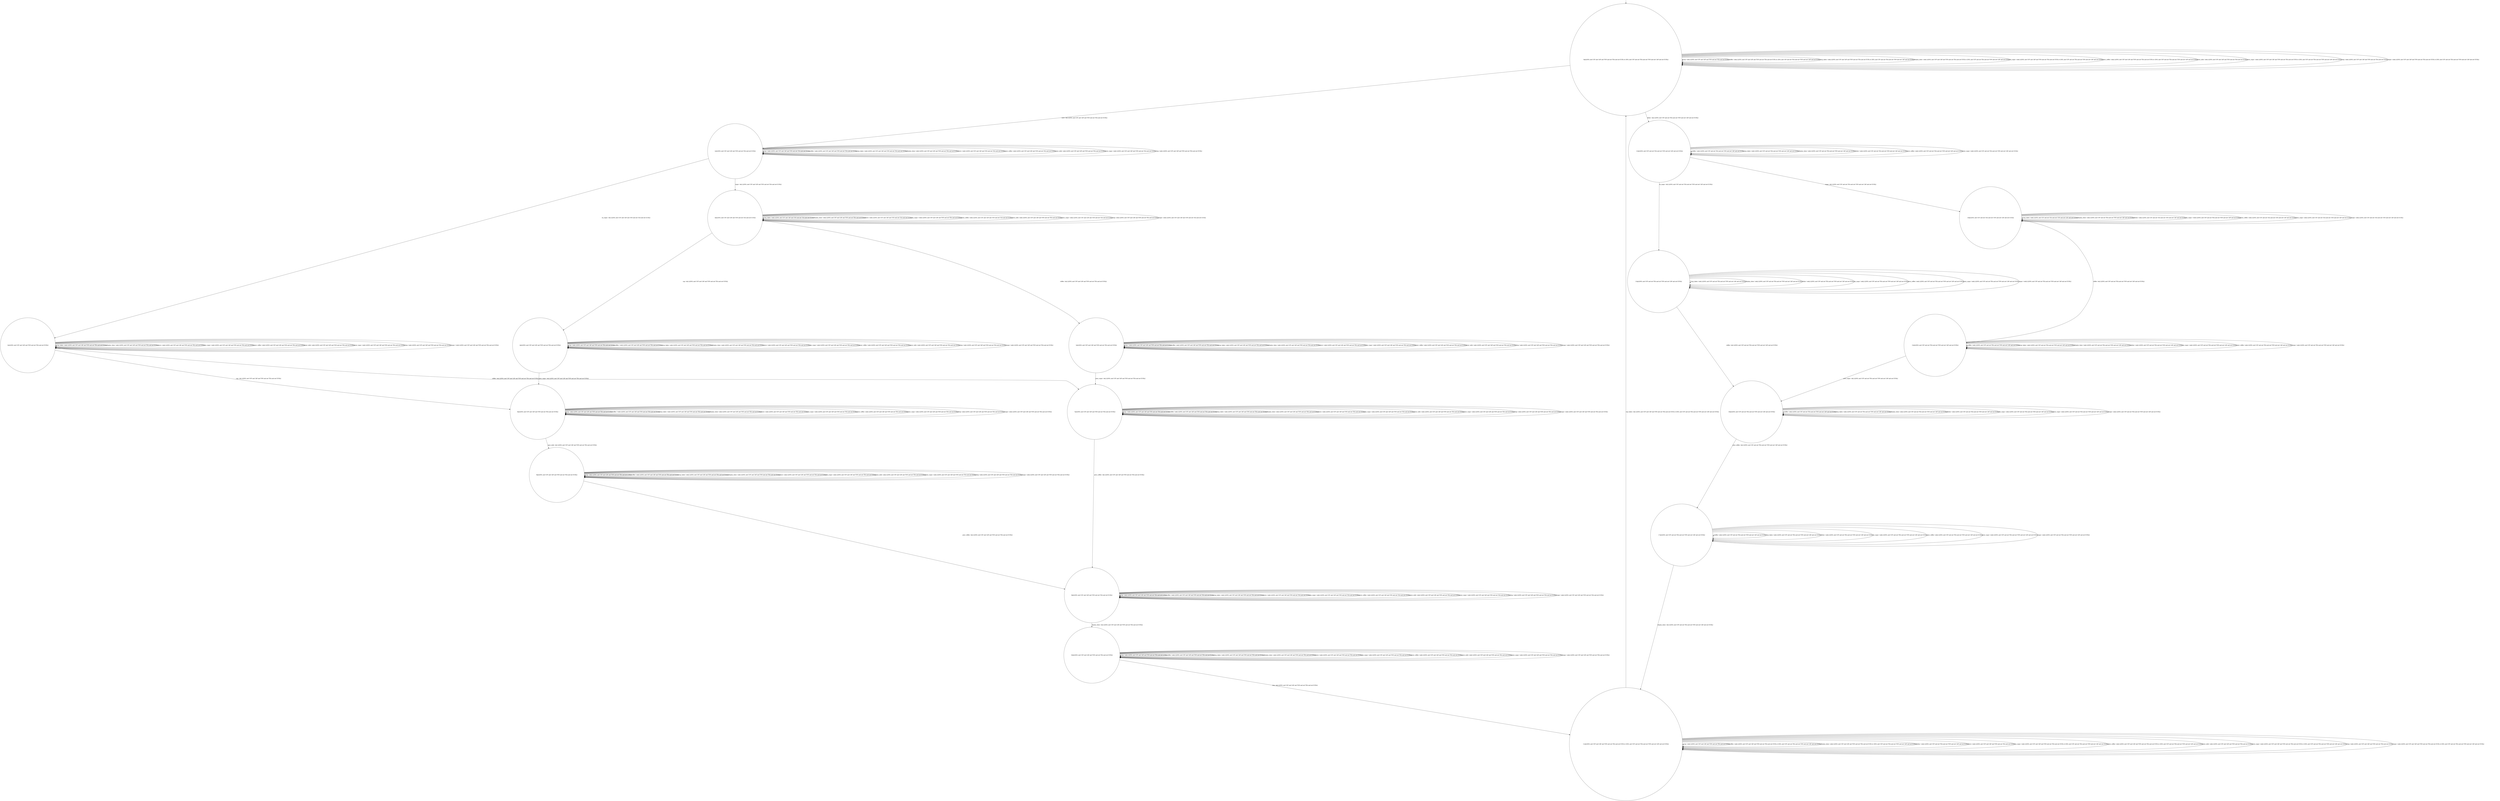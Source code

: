 digraph g {
	edge [lblstyle="above, sloped"];
	s0 [shape="circle" label="0@[((DOL and COF and CAP and TON and not TEA and not EUR) or (DOL and COF and not TEA and not TON and not CAP and not EUR))]"];
	s1 [shape="circle" label="1@[((DOL and COF and CAP and TON and not TEA and not EUR))]"];
	s2 [shape="circle" label="2@[((DOL and COF and CAP and TON and not TEA and not EUR))]"];
	s3 [shape="circle" label="3@[((DOL and COF and CAP and TON and not TEA and not EUR))]"];
	s4 [shape="circle" label="4@[((DOL and COF and CAP and TON and not TEA and not EUR))]"];
	s5 [shape="circle" label="5@[((DOL and COF and CAP and TON and not TEA and not EUR))]"];
	s6 [shape="circle" label="6@[((DOL and COF and CAP and TON and not TEA and not EUR))]"];
	s7 [shape="circle" label="7@[((DOL and COF and CAP and TON and not TEA and not EUR))]"];
	s8 [shape="circle" label="8@[((DOL and COF and CAP and TON and not TEA and not EUR))]"];
	s9 [shape="circle" label="9@[((DOL and COF and CAP and TON and not TEA and not EUR))]"];
	s10 [shape="circle" label="10@[((DOL and COF and CAP and TON and not TEA and not EUR))]"];
	s11 [shape="circle" label="11@[((DOL and COF and CAP and TON and not TEA and not EUR) or (DOL and COF and not TEA and not TON and not CAP and not EUR))]"];
	s12 [shape="circle" label="12@[((DOL and COF and not TEA and not TON and not CAP and not EUR))]"];
	s13 [shape="circle" label="13@[((DOL and COF and not TEA and not TON and not CAP and not EUR))]"];
	s14 [shape="circle" label="14@[((DOL and COF and not TEA and not TON and not CAP and not EUR))]"];
	s15 [shape="circle" label="15@[((DOL and COF and not TEA and not TON and not CAP and not EUR))]"];
	s16 [shape="circle" label="16@[((DOL and COF and not TEA and not TON and not CAP and not EUR))]"];
	s17 [shape="circle" label="17@[((DOL and COF and not TEA and not TON and not CAP and not EUR))]"];
	s0 -> s0 [label="cap / nok() [((DOL and COF and CAP and TON and not TEA and not EUR))]"];
	s0 -> s0 [label="coffee / nok() [((DOL and COF and CAP and TON and not TEA and not EUR) or (DOL and COF and not TEA and not TON and not CAP and not EUR))]"];
	s0 -> s0 [label="cup_taken / nok() [((DOL and COF and CAP and TON and not TEA and not EUR) or (DOL and COF and not TEA and not TON and not CAP and not EUR))]"];
	s0 -> s0 [label="display_done / nok() [((DOL and COF and CAP and TON and not TEA and not EUR) or (DOL and COF and not TEA and not TON and not CAP and not EUR))]"];
	s0 -> s12 [label="dollar / ok() [((DOL and COF and not TEA and not TON and not CAP and not EUR))]"];
	s0 -> s1 [label="euro / ok() [((DOL and COF and CAP and TON and not TEA and not EUR))]"];
	s0 -> s0 [label="no_sugar / nok() [((DOL and COF and CAP and TON and not TEA and not EUR) or (DOL and COF and not TEA and not TON and not CAP and not EUR))]"];
	s0 -> s0 [label="pour_coffee / nok() [((DOL and COF and CAP and TON and not TEA and not EUR) or (DOL and COF and not TEA and not TON and not CAP and not EUR))]"];
	s0 -> s0 [label="pour_milk / nok() [((DOL and COF and CAP and TON and not TEA and not EUR))]"];
	s0 -> s0 [label="pour_sugar / nok() [((DOL and COF and CAP and TON and not TEA and not EUR) or (DOL and COF and not TEA and not TON and not CAP and not EUR))]"];
	s0 -> s0 [label="ring / nok() [((DOL and COF and CAP and TON and not TEA and not EUR))]"];
	s0 -> s0 [label="sugar / nok() [((DOL and COF and CAP and TON and not TEA and not EUR) or (DOL and COF and not TEA and not TON and not CAP and not EUR))]"];
	s1 -> s1 [label="cap / nok() [((DOL and COF and CAP and TON and not TEA and not EUR))]"];
	s1 -> s1 [label="coffee / nok() [((DOL and COF and CAP and TON and not TEA and not EUR))]"];
	s1 -> s1 [label="cup_taken / nok() [((DOL and COF and CAP and TON and not TEA and not EUR))]"];
	s1 -> s1 [label="display_done / nok() [((DOL and COF and CAP and TON and not TEA and not EUR))]"];
	s1 -> s1 [label="euro / nok() [((DOL and COF and CAP and TON and not TEA and not EUR))]"];
	s1 -> s2 [label="no_sugar / ok() [((DOL and COF and CAP and TON and not TEA and not EUR))]"];
	s1 -> s1 [label="pour_coffee / nok() [((DOL and COF and CAP and TON and not TEA and not EUR))]"];
	s1 -> s1 [label="pour_milk / nok() [((DOL and COF and CAP and TON and not TEA and not EUR))]"];
	s1 -> s1 [label="pour_sugar / nok() [((DOL and COF and CAP and TON and not TEA and not EUR))]"];
	s1 -> s1 [label="ring / nok() [((DOL and COF and CAP and TON and not TEA and not EUR))]"];
	s1 -> s3 [label="sugar / ok() [((DOL and COF and CAP and TON and not TEA and not EUR))]"];
	s2 -> s6 [label="cap / ok() [((DOL and COF and CAP and TON and not TEA and not EUR))]"];
	s2 -> s7 [label="coffee / ok() [((DOL and COF and CAP and TON and not TEA and not EUR))]"];
	s2 -> s2 [label="cup_taken / nok() [((DOL and COF and CAP and TON and not TEA and not EUR))]"];
	s2 -> s2 [label="display_done / nok() [((DOL and COF and CAP and TON and not TEA and not EUR))]"];
	s2 -> s2 [label="euro / nok() [((DOL and COF and CAP and TON and not TEA and not EUR))]"];
	s2 -> s2 [label="no_sugar / nok() [((DOL and COF and CAP and TON and not TEA and not EUR))]"];
	s2 -> s2 [label="pour_coffee / nok() [((DOL and COF and CAP and TON and not TEA and not EUR))]"];
	s2 -> s2 [label="pour_milk / nok() [((DOL and COF and CAP and TON and not TEA and not EUR))]"];
	s2 -> s2 [label="pour_sugar / nok() [((DOL and COF and CAP and TON and not TEA and not EUR))]"];
	s2 -> s2 [label="ring / nok() [((DOL and COF and CAP and TON and not TEA and not EUR))]"];
	s2 -> s2 [label="sugar / void() [((DOL and COF and CAP and TON and not TEA and not EUR))]"];
	s3 -> s4 [label="cap / ok() [((DOL and COF and CAP and TON and not TEA and not EUR))]"];
	s3 -> s5 [label="coffee / ok() [((DOL and COF and CAP and TON and not TEA and not EUR))]"];
	s3 -> s3 [label="cup_taken / nok() [((DOL and COF and CAP and TON and not TEA and not EUR))]"];
	s3 -> s3 [label="display_done / nok() [((DOL and COF and CAP and TON and not TEA and not EUR))]"];
	s3 -> s3 [label="euro / nok() [((DOL and COF and CAP and TON and not TEA and not EUR))]"];
	s3 -> s3 [label="no_sugar / void() [((DOL and COF and CAP and TON and not TEA and not EUR))]"];
	s3 -> s3 [label="pour_coffee / nok() [((DOL and COF and CAP and TON and not TEA and not EUR))]"];
	s3 -> s3 [label="pour_milk / nok() [((DOL and COF and CAP and TON and not TEA and not EUR))]"];
	s3 -> s3 [label="pour_sugar / nok() [((DOL and COF and CAP and TON and not TEA and not EUR))]"];
	s3 -> s3 [label="ring / nok() [((DOL and COF and CAP and TON and not TEA and not EUR))]"];
	s3 -> s3 [label="sugar / nok() [((DOL and COF and CAP and TON and not TEA and not EUR))]"];
	s4 -> s4 [label="cap / nok() [((DOL and COF and CAP and TON and not TEA and not EUR))]"];
	s4 -> s4 [label="coffee / void() [((DOL and COF and CAP and TON and not TEA and not EUR))]"];
	s4 -> s4 [label="cup_taken / nok() [((DOL and COF and CAP and TON and not TEA and not EUR))]"];
	s4 -> s4 [label="display_done / nok() [((DOL and COF and CAP and TON and not TEA and not EUR))]"];
	s4 -> s4 [label="euro / nok() [((DOL and COF and CAP and TON and not TEA and not EUR))]"];
	s4 -> s4 [label="no_sugar / nok() [((DOL and COF and CAP and TON and not TEA and not EUR))]"];
	s4 -> s4 [label="pour_coffee / nok() [((DOL and COF and CAP and TON and not TEA and not EUR))]"];
	s4 -> s4 [label="pour_milk / nok() [((DOL and COF and CAP and TON and not TEA and not EUR))]"];
	s4 -> s6 [label="pour_sugar / ok() [((DOL and COF and CAP and TON and not TEA and not EUR))]"];
	s4 -> s4 [label="ring / nok() [((DOL and COF and CAP and TON and not TEA and not EUR))]"];
	s4 -> s4 [label="sugar / nok() [((DOL and COF and CAP and TON and not TEA and not EUR))]"];
	s5 -> s5 [label="cap / void() [((DOL and COF and CAP and TON and not TEA and not EUR))]"];
	s5 -> s5 [label="coffee / nok() [((DOL and COF and CAP and TON and not TEA and not EUR))]"];
	s5 -> s5 [label="cup_taken / nok() [((DOL and COF and CAP and TON and not TEA and not EUR))]"];
	s5 -> s5 [label="display_done / nok() [((DOL and COF and CAP and TON and not TEA and not EUR))]"];
	s5 -> s5 [label="euro / nok() [((DOL and COF and CAP and TON and not TEA and not EUR))]"];
	s5 -> s5 [label="no_sugar / nok() [((DOL and COF and CAP and TON and not TEA and not EUR))]"];
	s5 -> s5 [label="pour_coffee / nok() [((DOL and COF and CAP and TON and not TEA and not EUR))]"];
	s5 -> s5 [label="pour_milk / nok() [((DOL and COF and CAP and TON and not TEA and not EUR))]"];
	s5 -> s7 [label="pour_sugar / ok() [((DOL and COF and CAP and TON and not TEA and not EUR))]"];
	s5 -> s5 [label="ring / nok() [((DOL and COF and CAP and TON and not TEA and not EUR))]"];
	s5 -> s5 [label="sugar / nok() [((DOL and COF and CAP and TON and not TEA and not EUR))]"];
	s6 -> s6 [label="cap / nok() [((DOL and COF and CAP and TON and not TEA and not EUR))]"];
	s6 -> s6 [label="coffee / void() [((DOL and COF and CAP and TON and not TEA and not EUR))]"];
	s6 -> s6 [label="cup_taken / nok() [((DOL and COF and CAP and TON and not TEA and not EUR))]"];
	s6 -> s6 [label="display_done / nok() [((DOL and COF and CAP and TON and not TEA and not EUR))]"];
	s6 -> s6 [label="euro / nok() [((DOL and COF and CAP and TON and not TEA and not EUR))]"];
	s6 -> s6 [label="no_sugar / nok() [((DOL and COF and CAP and TON and not TEA and not EUR))]"];
	s6 -> s6 [label="pour_coffee / nok() [((DOL and COF and CAP and TON and not TEA and not EUR))]"];
	s6 -> s9 [label="pour_milk / ok() [((DOL and COF and CAP and TON and not TEA and not EUR))]"];
	s6 -> s6 [label="pour_sugar / nok() [((DOL and COF and CAP and TON and not TEA and not EUR))]"];
	s6 -> s6 [label="ring / nok() [((DOL and COF and CAP and TON and not TEA and not EUR))]"];
	s6 -> s6 [label="sugar / nok() [((DOL and COF and CAP and TON and not TEA and not EUR))]"];
	s7 -> s7 [label="cap / void() [((DOL and COF and CAP and TON and not TEA and not EUR))]"];
	s7 -> s7 [label="coffee / nok() [((DOL and COF and CAP and TON and not TEA and not EUR))]"];
	s7 -> s7 [label="cup_taken / nok() [((DOL and COF and CAP and TON and not TEA and not EUR))]"];
	s7 -> s7 [label="display_done / nok() [((DOL and COF and CAP and TON and not TEA and not EUR))]"];
	s7 -> s7 [label="euro / nok() [((DOL and COF and CAP and TON and not TEA and not EUR))]"];
	s7 -> s7 [label="no_sugar / nok() [((DOL and COF and CAP and TON and not TEA and not EUR))]"];
	s7 -> s8 [label="pour_coffee / ok() [((DOL and COF and CAP and TON and not TEA and not EUR))]"];
	s7 -> s7 [label="pour_milk / nok() [((DOL and COF and CAP and TON and not TEA and not EUR))]"];
	s7 -> s7 [label="pour_sugar / nok() [((DOL and COF and CAP and TON and not TEA and not EUR))]"];
	s7 -> s7 [label="ring / nok() [((DOL and COF and CAP and TON and not TEA and not EUR))]"];
	s7 -> s7 [label="sugar / nok() [((DOL and COF and CAP and TON and not TEA and not EUR))]"];
	s8 -> s8 [label="cap / nok() [((DOL and COF and CAP and TON and not TEA and not EUR))]"];
	s8 -> s8 [label="coffee / nok() [((DOL and COF and CAP and TON and not TEA and not EUR))]"];
	s8 -> s8 [label="cup_taken / nok() [((DOL and COF and CAP and TON and not TEA and not EUR))]"];
	s8 -> s10 [label="display_done / ok() [((DOL and COF and CAP and TON and not TEA and not EUR))]"];
	s8 -> s8 [label="euro / nok() [((DOL and COF and CAP and TON and not TEA and not EUR))]"];
	s8 -> s8 [label="no_sugar / nok() [((DOL and COF and CAP and TON and not TEA and not EUR))]"];
	s8 -> s8 [label="pour_coffee / nok() [((DOL and COF and CAP and TON and not TEA and not EUR))]"];
	s8 -> s8 [label="pour_milk / nok() [((DOL and COF and CAP and TON and not TEA and not EUR))]"];
	s8 -> s8 [label="pour_sugar / nok() [((DOL and COF and CAP and TON and not TEA and not EUR))]"];
	s8 -> s8 [label="ring / nok() [((DOL and COF and CAP and TON and not TEA and not EUR))]"];
	s8 -> s8 [label="sugar / nok() [((DOL and COF and CAP and TON and not TEA and not EUR))]"];
	s9 -> s9 [label="cap / nok() [((DOL and COF and CAP and TON and not TEA and not EUR))]"];
	s9 -> s9 [label="coffee / nok() [((DOL and COF and CAP and TON and not TEA and not EUR))]"];
	s9 -> s9 [label="cup_taken / nok() [((DOL and COF and CAP and TON and not TEA and not EUR))]"];
	s9 -> s9 [label="display_done / nok() [((DOL and COF and CAP and TON and not TEA and not EUR))]"];
	s9 -> s9 [label="euro / nok() [((DOL and COF and CAP and TON and not TEA and not EUR))]"];
	s9 -> s9 [label="no_sugar / nok() [((DOL and COF and CAP and TON and not TEA and not EUR))]"];
	s9 -> s8 [label="pour_coffee / ok() [((DOL and COF and CAP and TON and not TEA and not EUR))]"];
	s9 -> s9 [label="pour_milk / nok() [((DOL and COF and CAP and TON and not TEA and not EUR))]"];
	s9 -> s9 [label="pour_sugar / nok() [((DOL and COF and CAP and TON and not TEA and not EUR))]"];
	s9 -> s9 [label="ring / nok() [((DOL and COF and CAP and TON and not TEA and not EUR))]"];
	s9 -> s9 [label="sugar / nok() [((DOL and COF and CAP and TON and not TEA and not EUR))]"];
	s10 -> s10 [label="cap / nok() [((DOL and COF and CAP and TON and not TEA and not EUR))]"];
	s10 -> s10 [label="coffee / nok() [((DOL and COF and CAP and TON and not TEA and not EUR))]"];
	s10 -> s10 [label="cup_taken / nok() [((DOL and COF and CAP and TON and not TEA and not EUR))]"];
	s10 -> s10 [label="display_done / nok() [((DOL and COF and CAP and TON and not TEA and not EUR))]"];
	s10 -> s10 [label="euro / nok() [((DOL and COF and CAP and TON and not TEA and not EUR))]"];
	s10 -> s10 [label="no_sugar / nok() [((DOL and COF and CAP and TON and not TEA and not EUR))]"];
	s10 -> s10 [label="pour_coffee / nok() [((DOL and COF and CAP and TON and not TEA and not EUR))]"];
	s10 -> s10 [label="pour_milk / nok() [((DOL and COF and CAP and TON and not TEA and not EUR))]"];
	s10 -> s10 [label="pour_sugar / nok() [((DOL and COF and CAP and TON and not TEA and not EUR))]"];
	s10 -> s11 [label="ring / ok() [((DOL and COF and CAP and TON and not TEA and not EUR))]"];
	s10 -> s10 [label="sugar / nok() [((DOL and COF and CAP and TON and not TEA and not EUR))]"];
	s11 -> s11 [label="cap / nok() [((DOL and COF and CAP and TON and not TEA and not EUR))]"];
	s11 -> s11 [label="coffee / nok() [((DOL and COF and CAP and TON and not TEA and not EUR) or (DOL and COF and not TEA and not TON and not CAP and not EUR))]"];
	s11 -> s0 [label="cup_taken / ok() [((DOL and COF and CAP and TON and not TEA and not EUR) or (DOL and COF and not TEA and not TON and not CAP and not EUR))]"];
	s11 -> s11 [label="display_done / nok() [((DOL and COF and CAP and TON and not TEA and not EUR) or (DOL and COF and not TEA and not TON and not CAP and not EUR))]"];
	s11 -> s11 [label="dollar / nok() [((DOL and COF and not TEA and not TON and not CAP and not EUR))]"];
	s11 -> s11 [label="euro / nok() [((DOL and COF and CAP and TON and not TEA and not EUR))]"];
	s11 -> s11 [label="no_sugar / nok() [((DOL and COF and CAP and TON and not TEA and not EUR) or (DOL and COF and not TEA and not TON and not CAP and not EUR))]"];
	s11 -> s11 [label="pour_coffee / nok() [((DOL and COF and CAP and TON and not TEA and not EUR) or (DOL and COF and not TEA and not TON and not CAP and not EUR))]"];
	s11 -> s11 [label="pour_milk / nok() [((DOL and COF and CAP and TON and not TEA and not EUR))]"];
	s11 -> s11 [label="pour_sugar / nok() [((DOL and COF and CAP and TON and not TEA and not EUR) or (DOL and COF and not TEA and not TON and not CAP and not EUR))]"];
	s11 -> s11 [label="ring / nok() [((DOL and COF and CAP and TON and not TEA and not EUR))]"];
	s11 -> s11 [label="sugar / nok() [((DOL and COF and CAP and TON and not TEA and not EUR) or (DOL and COF and not TEA and not TON and not CAP and not EUR))]"];
	s12 -> s12 [label="coffee / nok() [((DOL and COF and not TEA and not TON and not CAP and not EUR))]"];
	s12 -> s12 [label="cup_taken / nok() [((DOL and COF and not TEA and not TON and not CAP and not EUR))]"];
	s12 -> s12 [label="display_done / nok() [((DOL and COF and not TEA and not TON and not CAP and not EUR))]"];
	s12 -> s12 [label="dollar / nok() [((DOL and COF and not TEA and not TON and not CAP and not EUR))]"];
	s12 -> s13 [label="no_sugar / ok() [((DOL and COF and not TEA and not TON and not CAP and not EUR))]"];
	s12 -> s12 [label="pour_coffee / nok() [((DOL and COF and not TEA and not TON and not CAP and not EUR))]"];
	s12 -> s12 [label="pour_sugar / nok() [((DOL and COF and not TEA and not TON and not CAP and not EUR))]"];
	s12 -> s14 [label="sugar / ok() [((DOL and COF and not TEA and not TON and not CAP and not EUR))]"];
	s13 -> s16 [label="coffee / ok() [((DOL and COF and not TEA and not TON and not CAP and not EUR))]"];
	s13 -> s13 [label="cup_taken / nok() [((DOL and COF and not TEA and not TON and not CAP and not EUR))]"];
	s13 -> s13 [label="display_done / nok() [((DOL and COF and not TEA and not TON and not CAP and not EUR))]"];
	s13 -> s13 [label="dollar / nok() [((DOL and COF and not TEA and not TON and not CAP and not EUR))]"];
	s13 -> s13 [label="no_sugar / nok() [((DOL and COF and not TEA and not TON and not CAP and not EUR))]"];
	s13 -> s13 [label="pour_coffee / nok() [((DOL and COF and not TEA and not TON and not CAP and not EUR))]"];
	s13 -> s13 [label="pour_sugar / nok() [((DOL and COF and not TEA and not TON and not CAP and not EUR))]"];
	s13 -> s13 [label="sugar / void() [((DOL and COF and not TEA and not TON and not CAP and not EUR))]"];
	s14 -> s15 [label="coffee / ok() [((DOL and COF and not TEA and not TON and not CAP and not EUR))]"];
	s14 -> s14 [label="cup_taken / nok() [((DOL and COF and not TEA and not TON and not CAP and not EUR))]"];
	s14 -> s14 [label="display_done / nok() [((DOL and COF and not TEA and not TON and not CAP and not EUR))]"];
	s14 -> s14 [label="dollar / nok() [((DOL and COF and not TEA and not TON and not CAP and not EUR))]"];
	s14 -> s14 [label="no_sugar / void() [((DOL and COF and not TEA and not TON and not CAP and not EUR))]"];
	s14 -> s14 [label="pour_coffee / nok() [((DOL and COF and not TEA and not TON and not CAP and not EUR))]"];
	s14 -> s14 [label="pour_sugar / nok() [((DOL and COF and not TEA and not TON and not CAP and not EUR))]"];
	s14 -> s14 [label="sugar / nok() [((DOL and COF and not TEA and not TON and not CAP and not EUR))]"];
	s15 -> s15 [label="coffee / nok() [((DOL and COF and not TEA and not TON and not CAP and not EUR))]"];
	s15 -> s15 [label="cup_taken / nok() [((DOL and COF and not TEA and not TON and not CAP and not EUR))]"];
	s15 -> s15 [label="display_done / nok() [((DOL and COF and not TEA and not TON and not CAP and not EUR))]"];
	s15 -> s15 [label="dollar / nok() [((DOL and COF and not TEA and not TON and not CAP and not EUR))]"];
	s15 -> s15 [label="no_sugar / nok() [((DOL and COF and not TEA and not TON and not CAP and not EUR))]"];
	s15 -> s15 [label="pour_coffee / nok() [((DOL and COF and not TEA and not TON and not CAP and not EUR))]"];
	s15 -> s16 [label="pour_sugar / ok() [((DOL and COF and not TEA and not TON and not CAP and not EUR))]"];
	s15 -> s15 [label="sugar / nok() [((DOL and COF and not TEA and not TON and not CAP and not EUR))]"];
	s16 -> s16 [label="coffee / nok() [((DOL and COF and not TEA and not TON and not CAP and not EUR))]"];
	s16 -> s16 [label="cup_taken / nok() [((DOL and COF and not TEA and not TON and not CAP and not EUR))]"];
	s16 -> s16 [label="display_done / nok() [((DOL and COF and not TEA and not TON and not CAP and not EUR))]"];
	s16 -> s16 [label="dollar / nok() [((DOL and COF and not TEA and not TON and not CAP and not EUR))]"];
	s16 -> s16 [label="no_sugar / nok() [((DOL and COF and not TEA and not TON and not CAP and not EUR))]"];
	s16 -> s17 [label="pour_coffee / ok() [((DOL and COF and not TEA and not TON and not CAP and not EUR))]"];
	s16 -> s16 [label="pour_sugar / nok() [((DOL and COF and not TEA and not TON and not CAP and not EUR))]"];
	s16 -> s16 [label="sugar / nok() [((DOL and COF and not TEA and not TON and not CAP and not EUR))]"];
	s17 -> s17 [label="coffee / nok() [((DOL and COF and not TEA and not TON and not CAP and not EUR))]"];
	s17 -> s17 [label="cup_taken / nok() [((DOL and COF and not TEA and not TON and not CAP and not EUR))]"];
	s17 -> s11 [label="display_done / ok() [((DOL and COF and not TEA and not TON and not CAP and not EUR))]"];
	s17 -> s17 [label="dollar / nok() [((DOL and COF and not TEA and not TON and not CAP and not EUR))]"];
	s17 -> s17 [label="no_sugar / nok() [((DOL and COF and not TEA and not TON and not CAP and not EUR))]"];
	s17 -> s17 [label="pour_coffee / nok() [((DOL and COF and not TEA and not TON and not CAP and not EUR))]"];
	s17 -> s17 [label="pour_sugar / nok() [((DOL and COF and not TEA and not TON and not CAP and not EUR))]"];
	s17 -> s17 [label="sugar / nok() [((DOL and COF and not TEA and not TON and not CAP and not EUR))]"];
	__start0 [label="" shape="none" width="0" height="0"];
	__start0 -> s0;
}